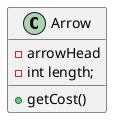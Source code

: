 @startuml

class Arrow{
- arrowHead
+ getCost()
- int length;
}


@enduml

@startuml
actor Janne

@enduml